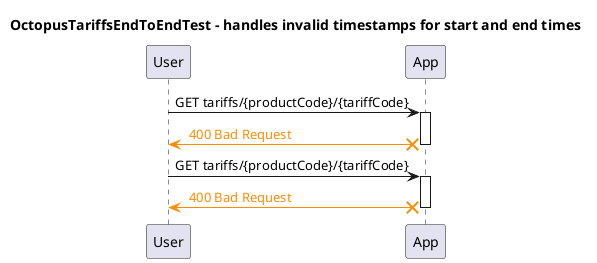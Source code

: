 @startuml
title OctopusTariffsEndToEndTest - handles invalid timestamps for start and end times
participant "User"
participant "App"
"User" -> "App": GET tariffs/{productCode}/{tariffCode}
activate "App"

"App" X-[#DarkOrange]> "User": <color:DarkOrange> 400 Bad Request
deactivate "App"
"User" -> "App": GET tariffs/{productCode}/{tariffCode}
activate "App"

"App" X-[#DarkOrange]> "User": <color:DarkOrange> 400 Bad Request
deactivate "App"
@enduml